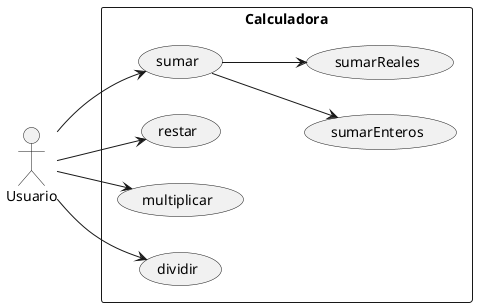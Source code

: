 @startuml
left to right direction
actor "Usuario" as fc
rectangle Calculadora {
  usecase "sumar" as UC1
  usecase "sumarEnteros" as UC5
  usecase "sumarReales" as UC6
  usecase "restar" as UC2
  usecase "multiplicar" as UC3
  usecase "dividir" as UC4
}
fc --> UC1
fc --> UC2
fc --> UC3
fc --> UC4
UC1 --> UC5
UC1 --> UC6
@enduml
